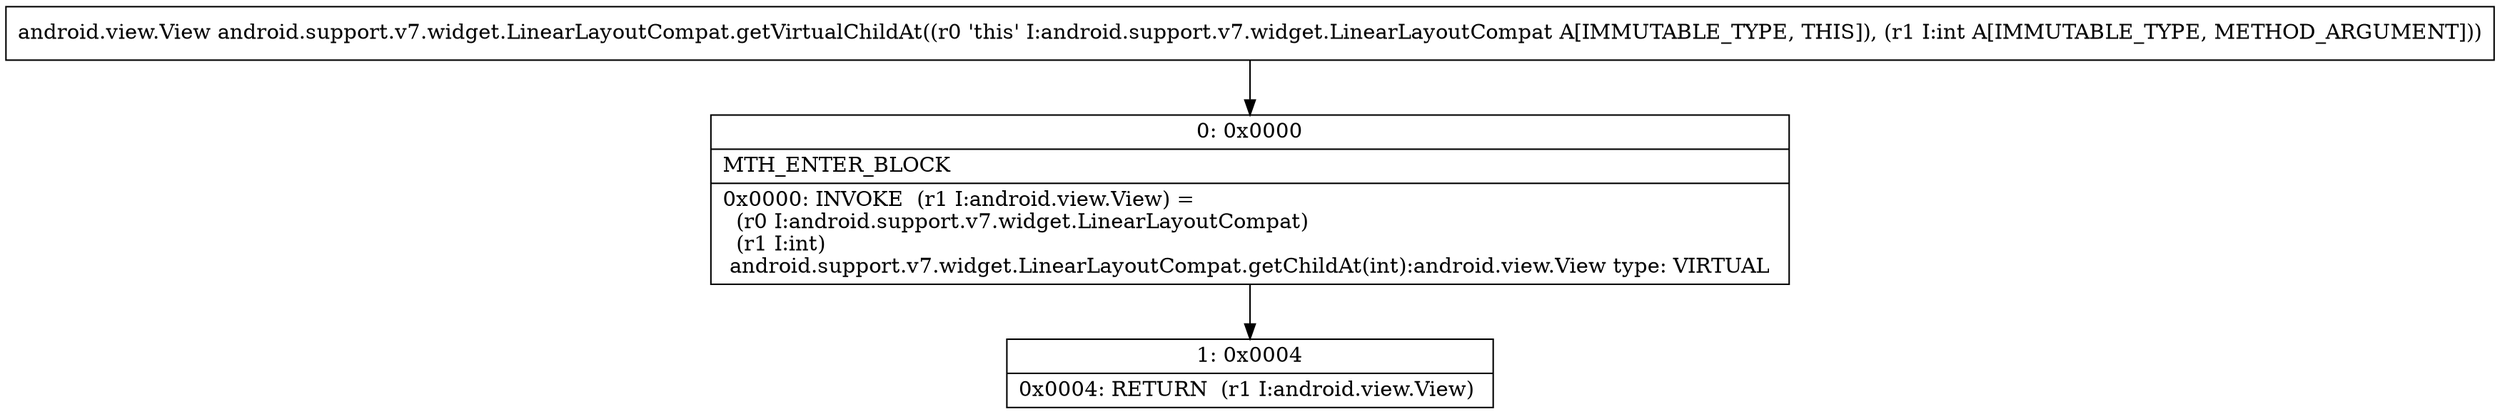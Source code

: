 digraph "CFG forandroid.support.v7.widget.LinearLayoutCompat.getVirtualChildAt(I)Landroid\/view\/View;" {
Node_0 [shape=record,label="{0\:\ 0x0000|MTH_ENTER_BLOCK\l|0x0000: INVOKE  (r1 I:android.view.View) = \l  (r0 I:android.support.v7.widget.LinearLayoutCompat)\l  (r1 I:int)\l android.support.v7.widget.LinearLayoutCompat.getChildAt(int):android.view.View type: VIRTUAL \l}"];
Node_1 [shape=record,label="{1\:\ 0x0004|0x0004: RETURN  (r1 I:android.view.View) \l}"];
MethodNode[shape=record,label="{android.view.View android.support.v7.widget.LinearLayoutCompat.getVirtualChildAt((r0 'this' I:android.support.v7.widget.LinearLayoutCompat A[IMMUTABLE_TYPE, THIS]), (r1 I:int A[IMMUTABLE_TYPE, METHOD_ARGUMENT])) }"];
MethodNode -> Node_0;
Node_0 -> Node_1;
}

